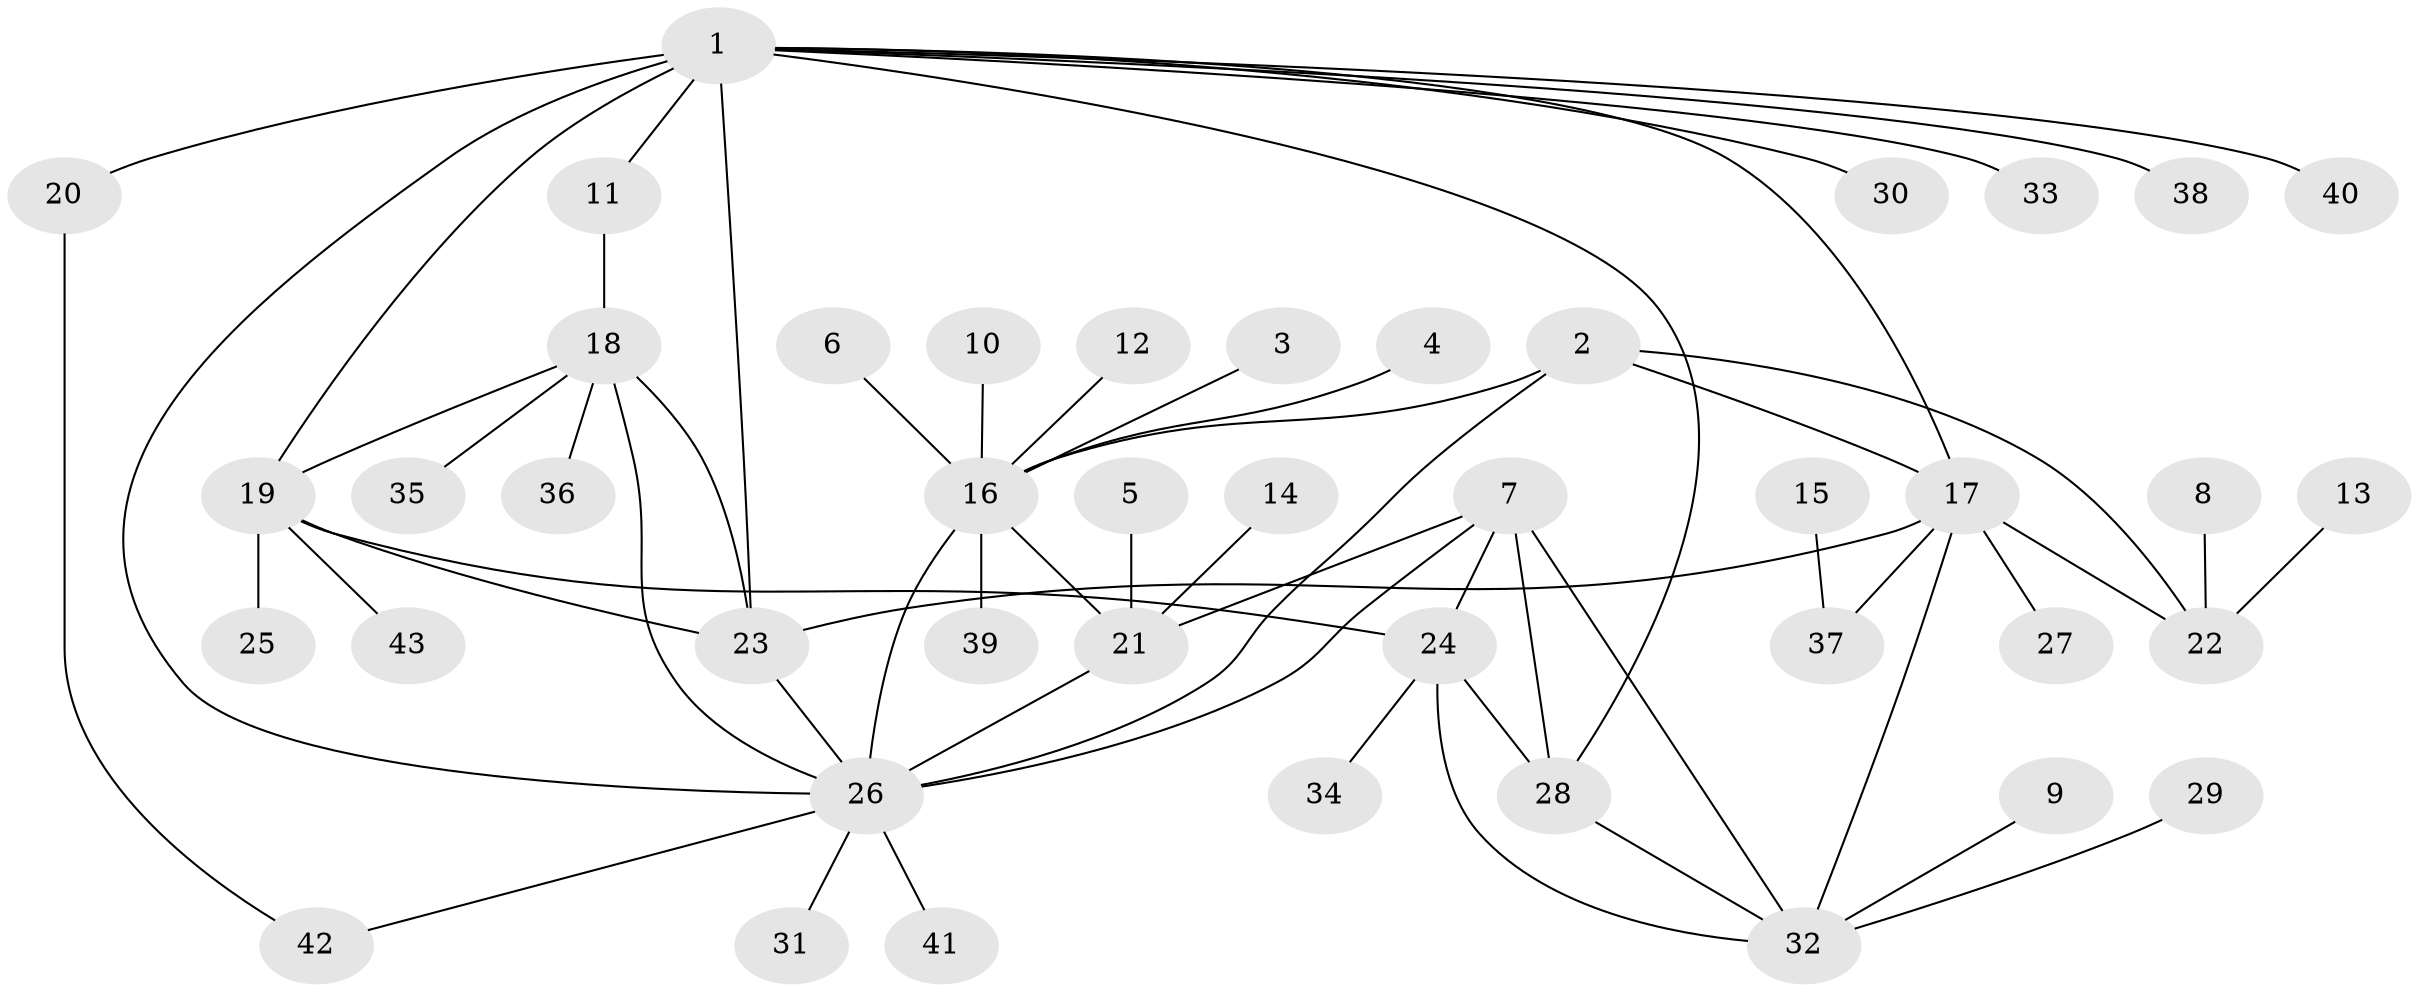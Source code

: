// original degree distribution, {5: 0.05813953488372093, 9: 0.011627906976744186, 6: 0.05813953488372093, 7: 0.03488372093023256, 4: 0.03488372093023256, 8: 0.03488372093023256, 10: 0.023255813953488372, 1: 0.5581395348837209, 3: 0.03488372093023256, 2: 0.1511627906976744}
// Generated by graph-tools (version 1.1) at 2025/26/03/09/25 03:26:45]
// undirected, 43 vertices, 60 edges
graph export_dot {
graph [start="1"]
  node [color=gray90,style=filled];
  1;
  2;
  3;
  4;
  5;
  6;
  7;
  8;
  9;
  10;
  11;
  12;
  13;
  14;
  15;
  16;
  17;
  18;
  19;
  20;
  21;
  22;
  23;
  24;
  25;
  26;
  27;
  28;
  29;
  30;
  31;
  32;
  33;
  34;
  35;
  36;
  37;
  38;
  39;
  40;
  41;
  42;
  43;
  1 -- 11 [weight=1.0];
  1 -- 17 [weight=1.0];
  1 -- 19 [weight=1.0];
  1 -- 20 [weight=3.0];
  1 -- 23 [weight=1.0];
  1 -- 26 [weight=1.0];
  1 -- 28 [weight=1.0];
  1 -- 30 [weight=1.0];
  1 -- 33 [weight=1.0];
  1 -- 38 [weight=1.0];
  1 -- 40 [weight=1.0];
  2 -- 16 [weight=1.0];
  2 -- 17 [weight=2.0];
  2 -- 22 [weight=1.0];
  2 -- 26 [weight=1.0];
  3 -- 16 [weight=1.0];
  4 -- 16 [weight=1.0];
  5 -- 21 [weight=1.0];
  6 -- 16 [weight=1.0];
  7 -- 21 [weight=1.0];
  7 -- 24 [weight=1.0];
  7 -- 26 [weight=1.0];
  7 -- 28 [weight=1.0];
  7 -- 32 [weight=1.0];
  8 -- 22 [weight=1.0];
  9 -- 32 [weight=1.0];
  10 -- 16 [weight=1.0];
  11 -- 18 [weight=1.0];
  12 -- 16 [weight=1.0];
  13 -- 22 [weight=1.0];
  14 -- 21 [weight=1.0];
  15 -- 37 [weight=1.0];
  16 -- 21 [weight=2.0];
  16 -- 26 [weight=2.0];
  16 -- 39 [weight=1.0];
  17 -- 22 [weight=2.0];
  17 -- 23 [weight=1.0];
  17 -- 27 [weight=1.0];
  17 -- 32 [weight=1.0];
  17 -- 37 [weight=1.0];
  18 -- 19 [weight=1.0];
  18 -- 23 [weight=2.0];
  18 -- 26 [weight=1.0];
  18 -- 35 [weight=1.0];
  18 -- 36 [weight=1.0];
  19 -- 23 [weight=2.0];
  19 -- 24 [weight=1.0];
  19 -- 25 [weight=1.0];
  19 -- 43 [weight=1.0];
  20 -- 42 [weight=1.0];
  21 -- 26 [weight=1.0];
  23 -- 26 [weight=1.0];
  24 -- 28 [weight=1.0];
  24 -- 32 [weight=1.0];
  24 -- 34 [weight=1.0];
  26 -- 31 [weight=1.0];
  26 -- 41 [weight=1.0];
  26 -- 42 [weight=1.0];
  28 -- 32 [weight=1.0];
  29 -- 32 [weight=1.0];
}
